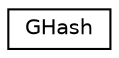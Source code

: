 digraph G
{
  edge [fontname="Helvetica",fontsize="10",labelfontname="Helvetica",labelfontsize="10"];
  node [fontname="Helvetica",fontsize="10",shape=record];
  rankdir=LR;
  Node1 [label="GHash",height=0.2,width=0.4,color="black", fillcolor="white", style="filled",URL="$df/da0/structGHash.html"];
}
